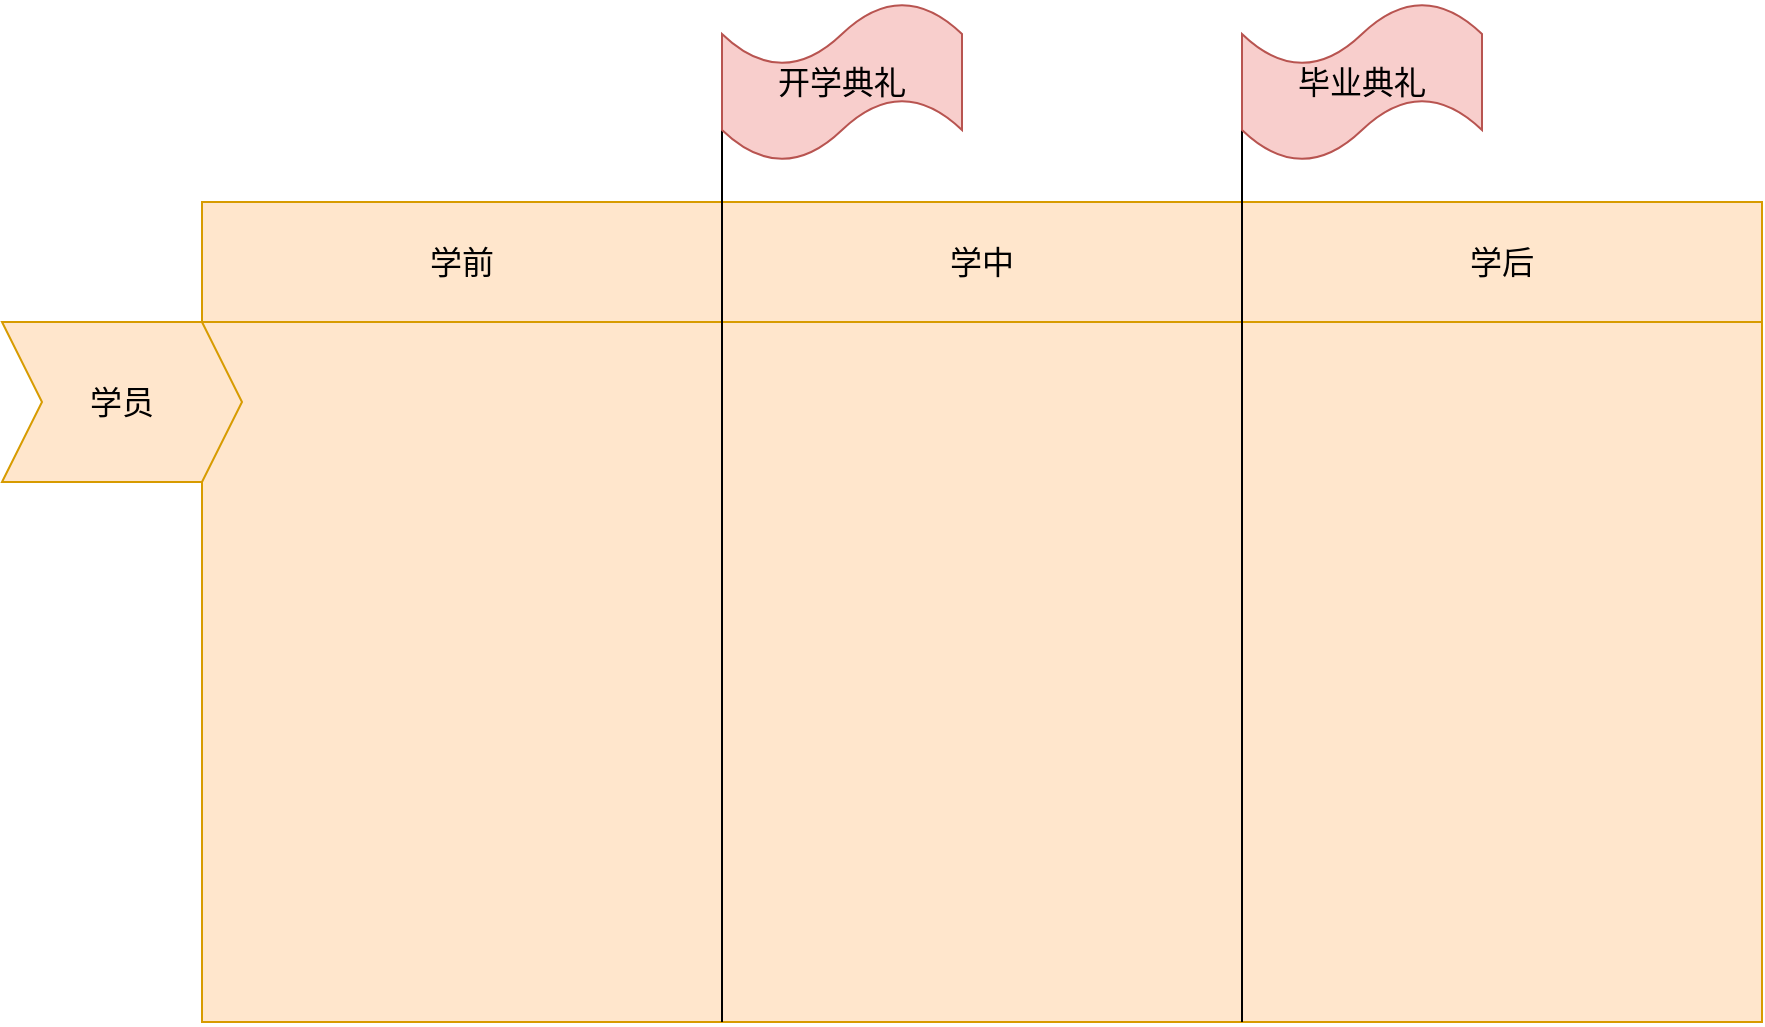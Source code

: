 <mxfile version="10.4.9" type="github"><diagram id="4RArZqrfZ94HjY8Z2qtp" name="第 1 页"><mxGraphModel dx="1926" dy="650" grid="1" gridSize="10" guides="1" tooltips="1" connect="1" arrows="1" fold="1" page="1" pageScale="1" pageWidth="827" pageHeight="1169" math="0" shadow="0"><root><mxCell id="0"/><mxCell id="1" parent="0"/><mxCell id="rx_fyqNEMt7b3Eymj_nM-5" value="" style="group" vertex="1" connectable="0" parent="1"><mxGeometry x="20" y="180" width="780" height="350" as="geometry"/></mxCell><mxCell id="rx_fyqNEMt7b3Eymj_nM-1" value="" style="rounded=0;whiteSpace=wrap;html=1;fillColor=#ffe6cc;strokeColor=#d79b00;" vertex="1" parent="rx_fyqNEMt7b3Eymj_nM-5"><mxGeometry width="260" height="350" as="geometry"/></mxCell><mxCell id="rx_fyqNEMt7b3Eymj_nM-2" value="" style="rounded=0;whiteSpace=wrap;html=1;fillColor=#ffe6cc;strokeColor=#d79b00;" vertex="1" parent="rx_fyqNEMt7b3Eymj_nM-5"><mxGeometry x="260" width="260" height="350" as="geometry"/></mxCell><mxCell id="rx_fyqNEMt7b3Eymj_nM-3" value="" style="rounded=0;whiteSpace=wrap;html=1;fillColor=#ffe6cc;strokeColor=#d79b00;" vertex="1" parent="rx_fyqNEMt7b3Eymj_nM-5"><mxGeometry x="520" width="260" height="350" as="geometry"/></mxCell><mxCell id="rx_fyqNEMt7b3Eymj_nM-7" value="学前" style="rounded=0;whiteSpace=wrap;html=1;fillColor=#ffe6cc;strokeColor=#d79b00;fontSize=16;" vertex="1" parent="1"><mxGeometry x="20" y="120" width="260" height="60" as="geometry"/></mxCell><mxCell id="rx_fyqNEMt7b3Eymj_nM-8" value="学中" style="rounded=0;whiteSpace=wrap;html=1;fillColor=#ffe6cc;strokeColor=#d79b00;fontSize=16;" vertex="1" parent="1"><mxGeometry x="280" y="120" width="260" height="60" as="geometry"/></mxCell><mxCell id="rx_fyqNEMt7b3Eymj_nM-9" value="学后" style="rounded=0;whiteSpace=wrap;html=1;fillColor=#ffe6cc;strokeColor=#d79b00;fontSize=16;" vertex="1" parent="1"><mxGeometry x="540" y="120" width="260" height="60" as="geometry"/></mxCell><mxCell id="rx_fyqNEMt7b3Eymj_nM-10" value="" style="endArrow=none;html=1;fontSize=16;" edge="1" parent="1"><mxGeometry width="50" height="50" relative="1" as="geometry"><mxPoint x="280" y="40" as="sourcePoint"/><mxPoint x="280" y="530" as="targetPoint"/></mxGeometry></mxCell><mxCell id="rx_fyqNEMt7b3Eymj_nM-11" value="" style="endArrow=none;html=1;fontSize=16;" edge="1" parent="1"><mxGeometry width="50" height="50" relative="1" as="geometry"><mxPoint x="540" y="40" as="sourcePoint"/><mxPoint x="540" y="530" as="targetPoint"/></mxGeometry></mxCell><mxCell id="rx_fyqNEMt7b3Eymj_nM-12" value="开学典礼" style="shape=tape;whiteSpace=wrap;html=1;fontSize=16;fillColor=#f8cecc;strokeColor=#b85450;" vertex="1" parent="1"><mxGeometry x="280" y="20" width="120" height="80" as="geometry"/></mxCell><mxCell id="rx_fyqNEMt7b3Eymj_nM-13" value="毕业典礼" style="shape=tape;whiteSpace=wrap;html=1;fontSize=16;fillColor=#f8cecc;strokeColor=#b85450;" vertex="1" parent="1"><mxGeometry x="540" y="20" width="120" height="80" as="geometry"/></mxCell><mxCell id="rx_fyqNEMt7b3Eymj_nM-14" value="学员" style="shape=step;perimeter=stepPerimeter;whiteSpace=wrap;html=1;fixedSize=1;fontSize=16;fillColor=#ffe6cc;strokeColor=#d79b00;" vertex="1" parent="1"><mxGeometry x="-80" y="180" width="120" height="80" as="geometry"/></mxCell></root></mxGraphModel></diagram></mxfile>